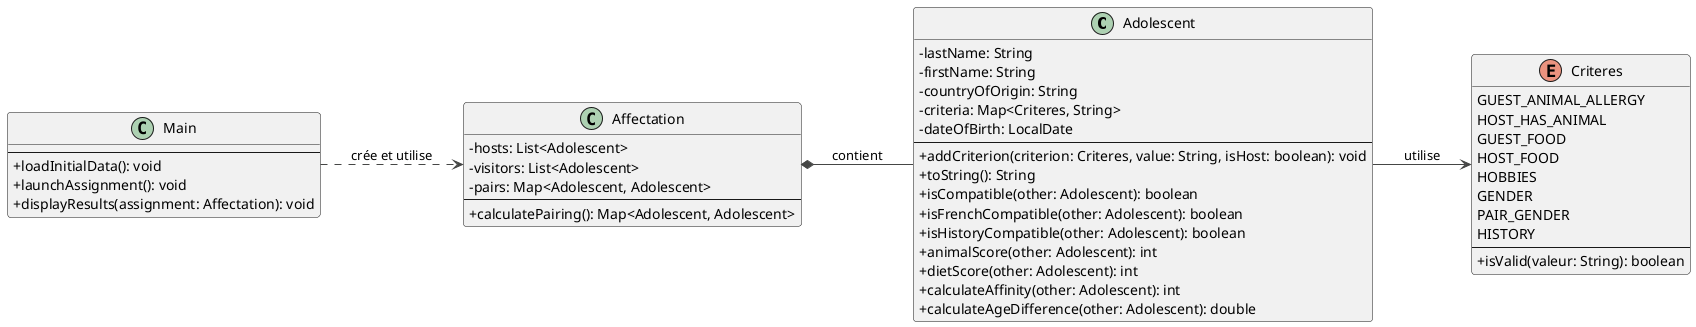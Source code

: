 @startuml SAE_UML_Version2
!theme vibrant
skinparam classAttributeIconSize 0

left to right direction

together {
  class Adolescent {
    - lastName: String
    - firstName: String
    - countryOfOrigin: String
    - criteria: Map<Criteres, String>
    - dateOfBirth: LocalDate
    --
    + addCriterion(criterion: Criteres, value: String, isHost: boolean): void
    + toString(): String
    + isCompatible(other: Adolescent): boolean
    + isFrenchCompatible(other: Adolescent): boolean
    + isHistoryCompatible(other: Adolescent): boolean
    + animalScore(other: Adolescent): int
    + dietScore(other: Adolescent): int
    + calculateAffinity(other: Adolescent): int
    + calculateAgeDifference(other: Adolescent): double
  }

  enum Criteres {
    GUEST_ANIMAL_ALLERGY
    HOST_HAS_ANIMAL
    GUEST_FOOD
    HOST_FOOD
    HOBBIES
    GENDER
    PAIR_GENDER
    HISTORY
    --
    + isValid(valeur: String): boolean
  }
}

together {
  class Affectation {
    - hosts: List<Adolescent>
    - visitors: List<Adolescent>
    - pairs: Map<Adolescent, Adolescent>
    --
    + calculatePairing(): Map<Adolescent, Adolescent>
  }

  class Main {
    --
    + loadInitialData(): void
    + launchAssignment(): void
    + displayResults(assignment: Affectation): void
  }
}

Adolescent --> Criteres : utilise
Affectation *-- Adolescent : contient
Main ..> Affectation : crée et utilise

@enduml 